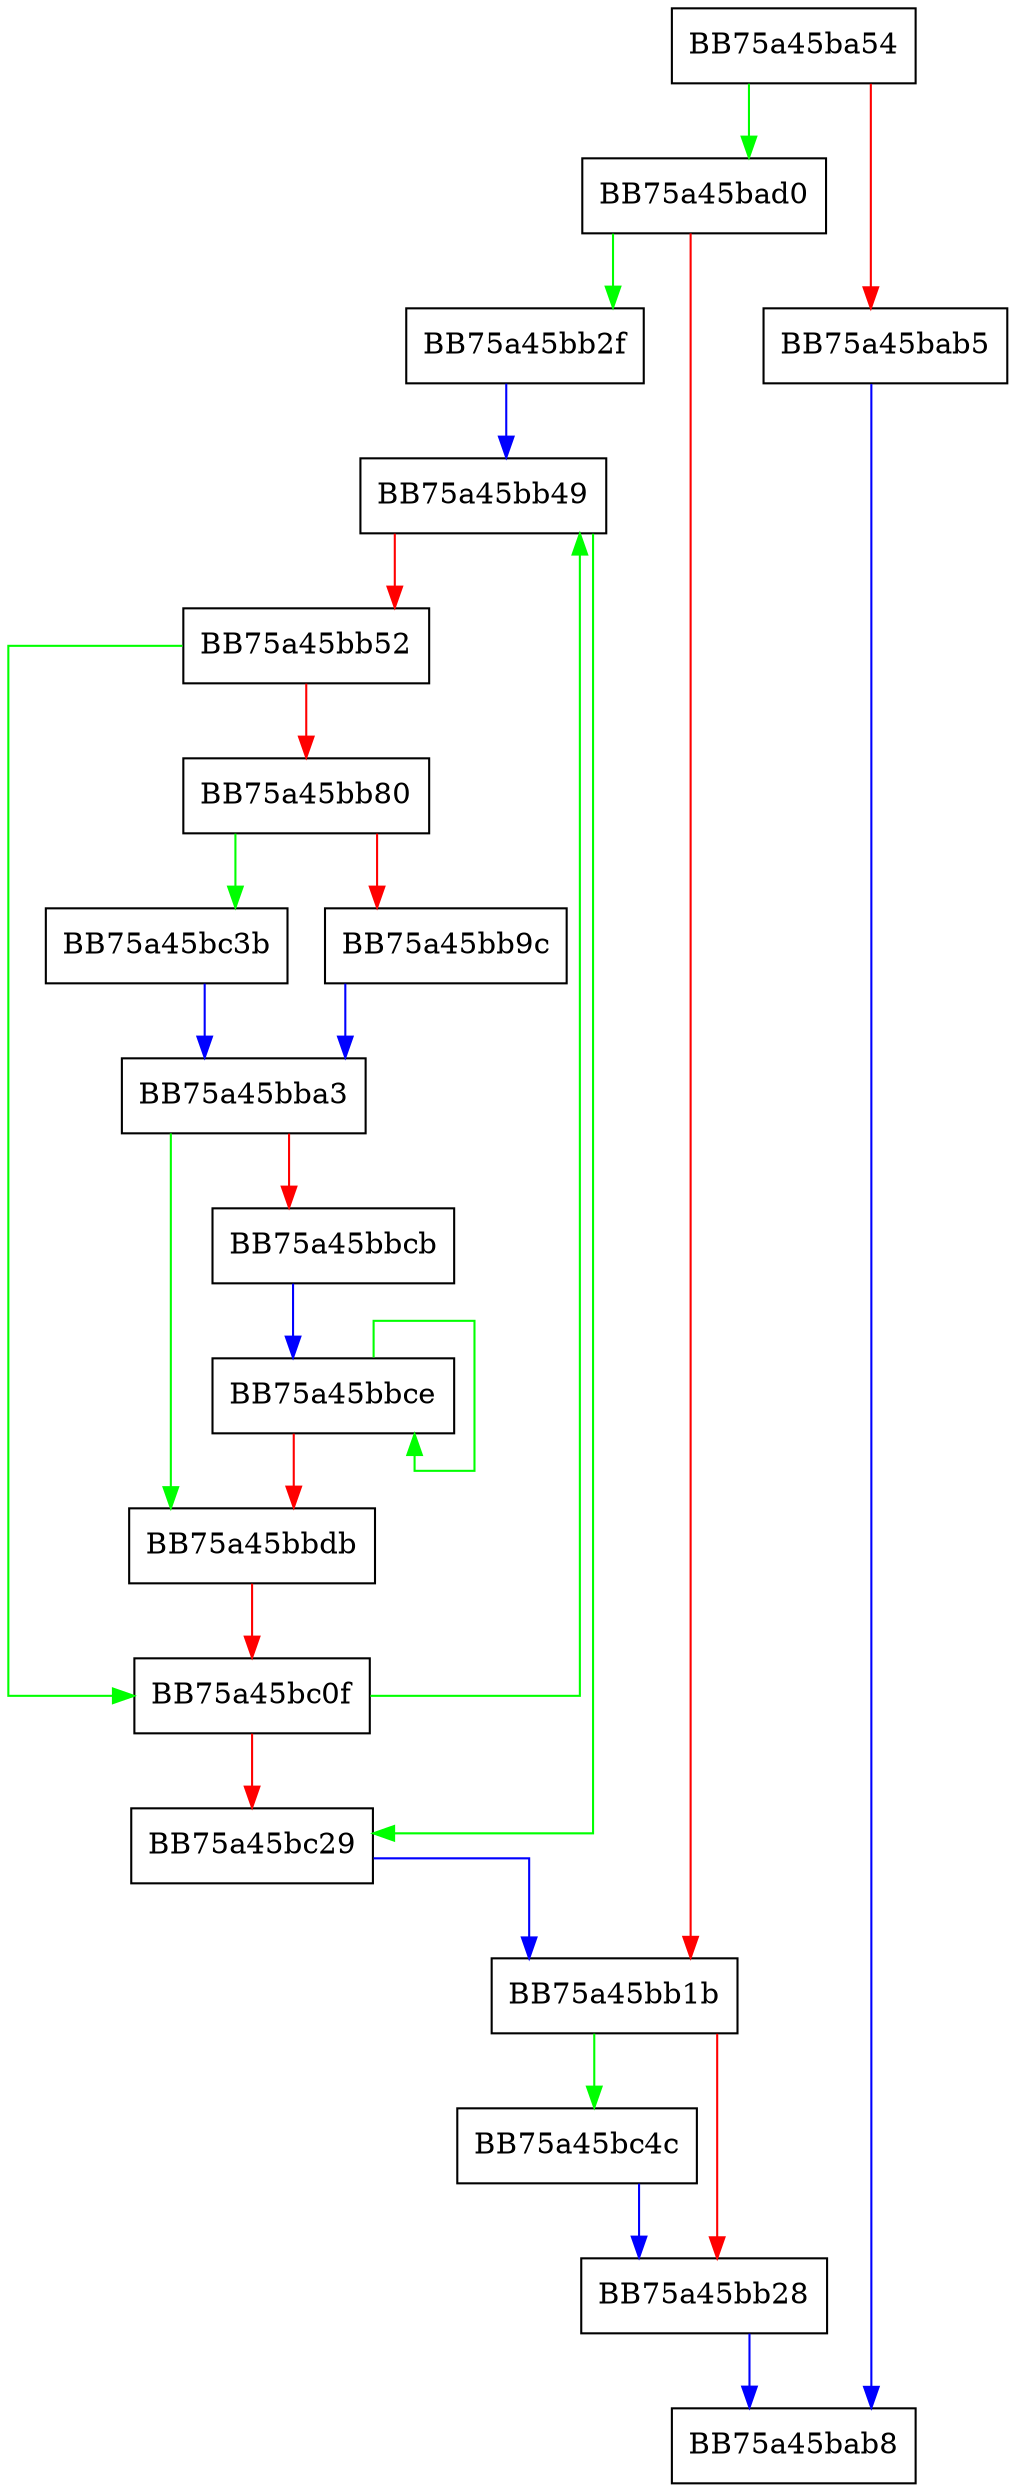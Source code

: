 digraph walIteratorInit {
  node [shape="box"];
  graph [splines=ortho];
  BB75a45ba54 -> BB75a45bad0 [color="green"];
  BB75a45ba54 -> BB75a45bab5 [color="red"];
  BB75a45bab5 -> BB75a45bab8 [color="blue"];
  BB75a45bad0 -> BB75a45bb2f [color="green"];
  BB75a45bad0 -> BB75a45bb1b [color="red"];
  BB75a45bb1b -> BB75a45bc4c [color="green"];
  BB75a45bb1b -> BB75a45bb28 [color="red"];
  BB75a45bb28 -> BB75a45bab8 [color="blue"];
  BB75a45bb2f -> BB75a45bb49 [color="blue"];
  BB75a45bb49 -> BB75a45bc29 [color="green"];
  BB75a45bb49 -> BB75a45bb52 [color="red"];
  BB75a45bb52 -> BB75a45bc0f [color="green"];
  BB75a45bb52 -> BB75a45bb80 [color="red"];
  BB75a45bb80 -> BB75a45bc3b [color="green"];
  BB75a45bb80 -> BB75a45bb9c [color="red"];
  BB75a45bb9c -> BB75a45bba3 [color="blue"];
  BB75a45bba3 -> BB75a45bbdb [color="green"];
  BB75a45bba3 -> BB75a45bbcb [color="red"];
  BB75a45bbcb -> BB75a45bbce [color="blue"];
  BB75a45bbce -> BB75a45bbce [color="green"];
  BB75a45bbce -> BB75a45bbdb [color="red"];
  BB75a45bbdb -> BB75a45bc0f [color="red"];
  BB75a45bc0f -> BB75a45bb49 [color="green"];
  BB75a45bc0f -> BB75a45bc29 [color="red"];
  BB75a45bc29 -> BB75a45bb1b [color="blue"];
  BB75a45bc3b -> BB75a45bba3 [color="blue"];
  BB75a45bc4c -> BB75a45bb28 [color="blue"];
}